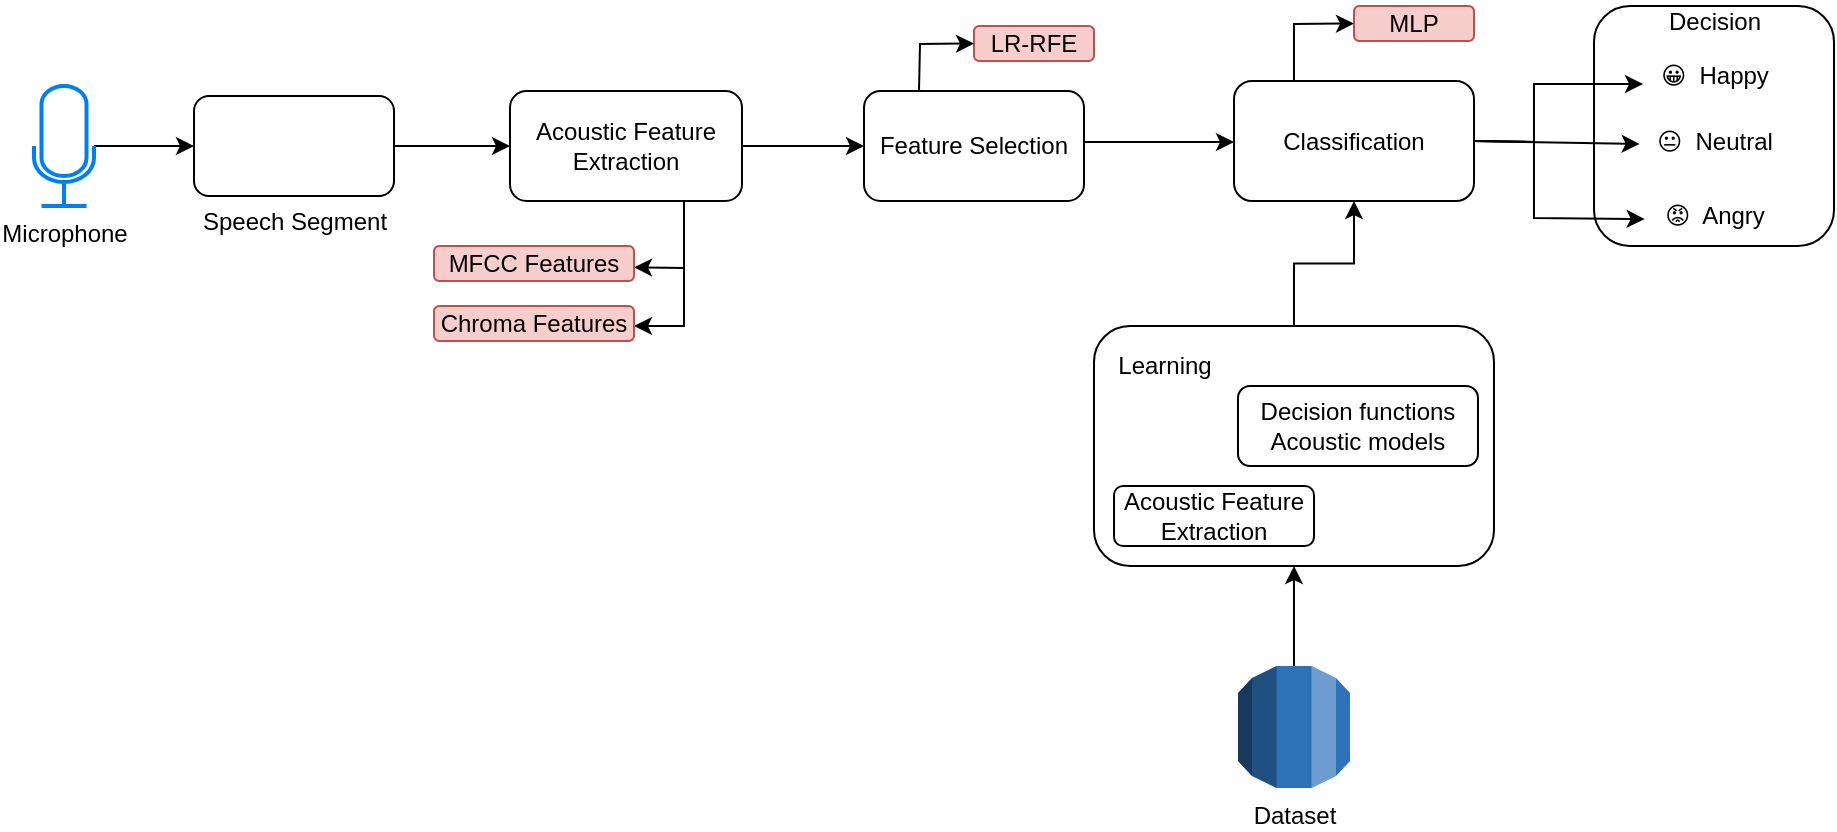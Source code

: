 <mxfile version="15.5.8" type="device"><diagram id="NVF8h4pqBWMj6oBUYIzs" name="Page-1"><mxGraphModel dx="988" dy="496" grid="1" gridSize="10" guides="1" tooltips="1" connect="1" arrows="1" fold="1" page="1" pageScale="1" pageWidth="1169" pageHeight="1654" math="0" shadow="0"><root><mxCell id="0"/><mxCell id="1" parent="0"/><mxCell id="RqIspnZkodC34E_PYndG-19" value="" style="edgeStyle=orthogonalEdgeStyle;rounded=0;orthogonalLoop=1;jettySize=auto;html=1;entryX=0;entryY=0.5;entryDx=0;entryDy=0;" edge="1" parent="1" source="RqIspnZkodC34E_PYndG-2" target="RqIspnZkodC34E_PYndG-6"><mxGeometry relative="1" as="geometry"/></mxCell><mxCell id="RqIspnZkodC34E_PYndG-2" value="Microphone" style="html=1;verticalLabelPosition=bottom;align=center;labelBackgroundColor=#ffffff;verticalAlign=top;strokeWidth=2;strokeColor=#0080F0;shadow=0;dashed=0;shape=mxgraph.ios7.icons.microphone;" vertex="1" parent="1"><mxGeometry x="50" y="190" width="30" height="60" as="geometry"/></mxCell><mxCell id="RqIspnZkodC34E_PYndG-20" value="" style="edgeStyle=orthogonalEdgeStyle;rounded=0;orthogonalLoop=1;jettySize=auto;html=1;" edge="1" parent="1" source="RqIspnZkodC34E_PYndG-6" target="RqIspnZkodC34E_PYndG-7"><mxGeometry relative="1" as="geometry"/></mxCell><mxCell id="RqIspnZkodC34E_PYndG-6" value="" style="rounded=1;whiteSpace=wrap;html=1;" vertex="1" parent="1"><mxGeometry x="130" y="195" width="100" height="50" as="geometry"/></mxCell><mxCell id="RqIspnZkodC34E_PYndG-22" value="" style="edgeStyle=orthogonalEdgeStyle;rounded=0;orthogonalLoop=1;jettySize=auto;html=1;" edge="1" parent="1" source="RqIspnZkodC34E_PYndG-7" target="RqIspnZkodC34E_PYndG-21"><mxGeometry relative="1" as="geometry"/></mxCell><mxCell id="RqIspnZkodC34E_PYndG-7" value="Acoustic Feature Extraction" style="rounded=1;whiteSpace=wrap;html=1;" vertex="1" parent="1"><mxGeometry x="288" y="192.5" width="116" height="55" as="geometry"/></mxCell><mxCell id="RqIspnZkodC34E_PYndG-8" value="" style="shape=image;html=1;verticalAlign=top;verticalLabelPosition=bottom;labelBackgroundColor=#ffffff;imageAspect=0;aspect=fixed;image=https://cdn4.iconfinder.com/data/icons/music-208/32/Music_sound_waveform_wave-128.png" vertex="1" parent="1"><mxGeometry x="147.75" y="187.75" width="64.5" height="64.5" as="geometry"/></mxCell><mxCell id="RqIspnZkodC34E_PYndG-9" value="Speech Segment" style="text;html=1;align=center;verticalAlign=middle;resizable=0;points=[];autosize=1;strokeColor=none;fillColor=none;" vertex="1" parent="1"><mxGeometry x="125" y="247.5" width="110" height="20" as="geometry"/></mxCell><mxCell id="RqIspnZkodC34E_PYndG-14" value="" style="endArrow=classic;html=1;rounded=0;exitX=0.75;exitY=1;exitDx=0;exitDy=0;" edge="1" parent="1" source="RqIspnZkodC34E_PYndG-7"><mxGeometry width="50" height="50" relative="1" as="geometry"><mxPoint x="380" y="340" as="sourcePoint"/><mxPoint x="350.0" y="310" as="targetPoint"/><Array as="points"><mxPoint x="375" y="310"/></Array></mxGeometry></mxCell><mxCell id="RqIspnZkodC34E_PYndG-16" value="" style="endArrow=classic;html=1;rounded=0;" edge="1" parent="1"><mxGeometry width="50" height="50" relative="1" as="geometry"><mxPoint x="375" y="281" as="sourcePoint"/><mxPoint x="350.0" y="280.667" as="targetPoint"/></mxGeometry></mxCell><mxCell id="RqIspnZkodC34E_PYndG-26" value="" style="edgeStyle=orthogonalEdgeStyle;rounded=0;orthogonalLoop=1;jettySize=auto;html=1;" edge="1" parent="1" source="RqIspnZkodC34E_PYndG-21" target="RqIspnZkodC34E_PYndG-25"><mxGeometry relative="1" as="geometry"><Array as="points"><mxPoint x="620" y="218"/><mxPoint x="620" y="218"/></Array></mxGeometry></mxCell><mxCell id="RqIspnZkodC34E_PYndG-21" value="Feature Selection" style="rounded=1;whiteSpace=wrap;html=1;" vertex="1" parent="1"><mxGeometry x="465" y="192.5" width="110" height="55" as="geometry"/></mxCell><mxCell id="RqIspnZkodC34E_PYndG-25" value="Classification" style="rounded=1;whiteSpace=wrap;html=1;" vertex="1" parent="1"><mxGeometry x="650" y="187.5" width="120" height="60" as="geometry"/></mxCell><mxCell id="RqIspnZkodC34E_PYndG-30" value="MFCC Features" style="rounded=1;whiteSpace=wrap;html=1;fillColor=#f8cecc;strokeColor=#b85450;" vertex="1" parent="1"><mxGeometry x="250" y="270" width="100" height="17.5" as="geometry"/></mxCell><mxCell id="RqIspnZkodC34E_PYndG-31" value="Chroma Features" style="rounded=1;whiteSpace=wrap;html=1;fillColor=#f8cecc;strokeColor=#b85450;" vertex="1" parent="1"><mxGeometry x="250" y="300" width="100" height="17.5" as="geometry"/></mxCell><mxCell id="RqIspnZkodC34E_PYndG-32" value="LR-RFE" style="rounded=1;whiteSpace=wrap;html=1;fillColor=#f8cecc;strokeColor=#b85450;" vertex="1" parent="1"><mxGeometry x="520" y="160" width="60" height="17.5" as="geometry"/></mxCell><mxCell id="RqIspnZkodC34E_PYndG-33" value="" style="endArrow=classic;html=1;rounded=0;entryX=0;entryY=0.5;entryDx=0;entryDy=0;exitX=0.25;exitY=0;exitDx=0;exitDy=0;" edge="1" parent="1" source="RqIspnZkodC34E_PYndG-21" target="RqIspnZkodC34E_PYndG-32"><mxGeometry width="50" height="50" relative="1" as="geometry"><mxPoint x="430" y="290" as="sourcePoint"/><mxPoint x="460" y="260" as="targetPoint"/><Array as="points"><mxPoint x="493" y="169"/></Array></mxGeometry></mxCell><mxCell id="RqIspnZkodC34E_PYndG-35" value="MLP" style="rounded=1;whiteSpace=wrap;html=1;fillColor=#f8cecc;strokeColor=#b85450;" vertex="1" parent="1"><mxGeometry x="710" y="150" width="60" height="17.5" as="geometry"/></mxCell><mxCell id="RqIspnZkodC34E_PYndG-38" value="" style="endArrow=classic;html=1;rounded=0;entryX=0;entryY=0.5;entryDx=0;entryDy=0;exitX=0.25;exitY=0;exitDx=0;exitDy=0;" edge="1" parent="1" source="RqIspnZkodC34E_PYndG-25" target="RqIspnZkodC34E_PYndG-35"><mxGeometry width="50" height="50" relative="1" as="geometry"><mxPoint x="530" y="240" as="sourcePoint"/><mxPoint x="580" y="190" as="targetPoint"/><Array as="points"><mxPoint x="680" y="159"/></Array></mxGeometry></mxCell><mxCell id="RqIspnZkodC34E_PYndG-40" value="Dataset" style="outlineConnect=0;dashed=0;verticalLabelPosition=bottom;verticalAlign=top;align=center;html=1;shape=mxgraph.aws3.rds;fillColor=#2E73B8;gradientColor=none;" vertex="1" parent="1"><mxGeometry x="652" y="480" width="56" height="61" as="geometry"/></mxCell><mxCell id="RqIspnZkodC34E_PYndG-46" value="" style="edgeStyle=orthogonalEdgeStyle;rounded=0;orthogonalLoop=1;jettySize=auto;html=1;" edge="1" parent="1" source="RqIspnZkodC34E_PYndG-41" target="RqIspnZkodC34E_PYndG-25"><mxGeometry relative="1" as="geometry"/></mxCell><mxCell id="RqIspnZkodC34E_PYndG-41" value="" style="rounded=1;whiteSpace=wrap;html=1;" vertex="1" parent="1"><mxGeometry x="580" y="310" width="200" height="120" as="geometry"/></mxCell><mxCell id="RqIspnZkodC34E_PYndG-42" value="Acoustic Feature Extraction" style="rounded=1;whiteSpace=wrap;html=1;" vertex="1" parent="1"><mxGeometry x="590" y="390" width="100" height="30" as="geometry"/></mxCell><mxCell id="RqIspnZkodC34E_PYndG-44" value="Decision functions&lt;br&gt;Acoustic models" style="rounded=1;whiteSpace=wrap;html=1;" vertex="1" parent="1"><mxGeometry x="652" y="340" width="120" height="40" as="geometry"/></mxCell><mxCell id="RqIspnZkodC34E_PYndG-45" value="Learning" style="text;html=1;align=center;verticalAlign=middle;resizable=0;points=[];autosize=1;strokeColor=none;fillColor=none;" vertex="1" parent="1"><mxGeometry x="585" y="320" width="60" height="20" as="geometry"/></mxCell><mxCell id="RqIspnZkodC34E_PYndG-50" value="" style="endArrow=classic;html=1;rounded=0;exitX=0.5;exitY=0;exitDx=0;exitDy=0;exitPerimeter=0;entryX=0.5;entryY=1;entryDx=0;entryDy=0;" edge="1" parent="1" source="RqIspnZkodC34E_PYndG-40" target="RqIspnZkodC34E_PYndG-41"><mxGeometry width="50" height="50" relative="1" as="geometry"><mxPoint x="510" y="360" as="sourcePoint"/><mxPoint x="560" y="310" as="targetPoint"/></mxGeometry></mxCell><mxCell id="RqIspnZkodC34E_PYndG-51" value="" style="rounded=1;whiteSpace=wrap;html=1;" vertex="1" parent="1"><mxGeometry x="830" y="150" width="120" height="120" as="geometry"/></mxCell><mxCell id="RqIspnZkodC34E_PYndG-52" value="Decision" style="text;html=1;align=center;verticalAlign=middle;resizable=0;points=[];autosize=1;strokeColor=none;fillColor=none;" vertex="1" parent="1"><mxGeometry x="860" y="147.5" width="60" height="20" as="geometry"/></mxCell><mxCell id="RqIspnZkodC34E_PYndG-53" value="&lt;span&gt;😀&amp;nbsp; Happy&lt;/span&gt;" style="text;html=1;align=center;verticalAlign=middle;resizable=0;points=[];autosize=1;strokeColor=none;fillColor=none;" vertex="1" parent="1"><mxGeometry x="855" y="175" width="70" height="20" as="geometry"/></mxCell><mxCell id="RqIspnZkodC34E_PYndG-54" value="😡&amp;nbsp; Angry" style="text;html=1;align=center;verticalAlign=middle;resizable=0;points=[];autosize=1;strokeColor=none;fillColor=none;" vertex="1" parent="1"><mxGeometry x="860" y="245" width="60" height="20" as="geometry"/></mxCell><mxCell id="RqIspnZkodC34E_PYndG-55" value="😐&amp;nbsp; Neutral" style="text;html=1;align=center;verticalAlign=middle;resizable=0;points=[];autosize=1;strokeColor=none;fillColor=none;" vertex="1" parent="1"><mxGeometry x="855" y="207.5" width="70" height="20" as="geometry"/></mxCell><mxCell id="RqIspnZkodC34E_PYndG-56" value="" style="endArrow=classic;html=1;rounded=0;entryX=-0.007;entryY=0.7;entryDx=0;entryDy=0;entryPerimeter=0;exitX=1;exitY=0.5;exitDx=0;exitDy=0;" edge="1" parent="1" source="RqIspnZkodC34E_PYndG-25" target="RqIspnZkodC34E_PYndG-53"><mxGeometry width="50" height="50" relative="1" as="geometry"><mxPoint x="450" y="360" as="sourcePoint"/><mxPoint x="500" y="310" as="targetPoint"/><Array as="points"><mxPoint x="800" y="218"/><mxPoint x="800" y="189"/></Array></mxGeometry></mxCell><mxCell id="RqIspnZkodC34E_PYndG-57" value="" style="endArrow=classic;html=1;rounded=0;entryX=-0.078;entryY=0.575;entryDx=0;entryDy=0;entryPerimeter=0;exitX=1;exitY=0.5;exitDx=0;exitDy=0;" edge="1" parent="1" source="RqIspnZkodC34E_PYndG-25" target="RqIspnZkodC34E_PYndG-54"><mxGeometry width="50" height="50" relative="1" as="geometry"><mxPoint x="450" y="360" as="sourcePoint"/><mxPoint x="500" y="310" as="targetPoint"/><Array as="points"><mxPoint x="800" y="218"/><mxPoint x="800" y="256"/></Array></mxGeometry></mxCell><mxCell id="RqIspnZkodC34E_PYndG-58" value="" style="endArrow=classic;html=1;rounded=0;entryX=-0.031;entryY=0.575;entryDx=0;entryDy=0;entryPerimeter=0;exitX=1;exitY=0.5;exitDx=0;exitDy=0;" edge="1" parent="1" source="RqIspnZkodC34E_PYndG-25" target="RqIspnZkodC34E_PYndG-55"><mxGeometry width="50" height="50" relative="1" as="geometry"><mxPoint x="450" y="360" as="sourcePoint"/><mxPoint x="500" y="310" as="targetPoint"/></mxGeometry></mxCell></root></mxGraphModel></diagram></mxfile>